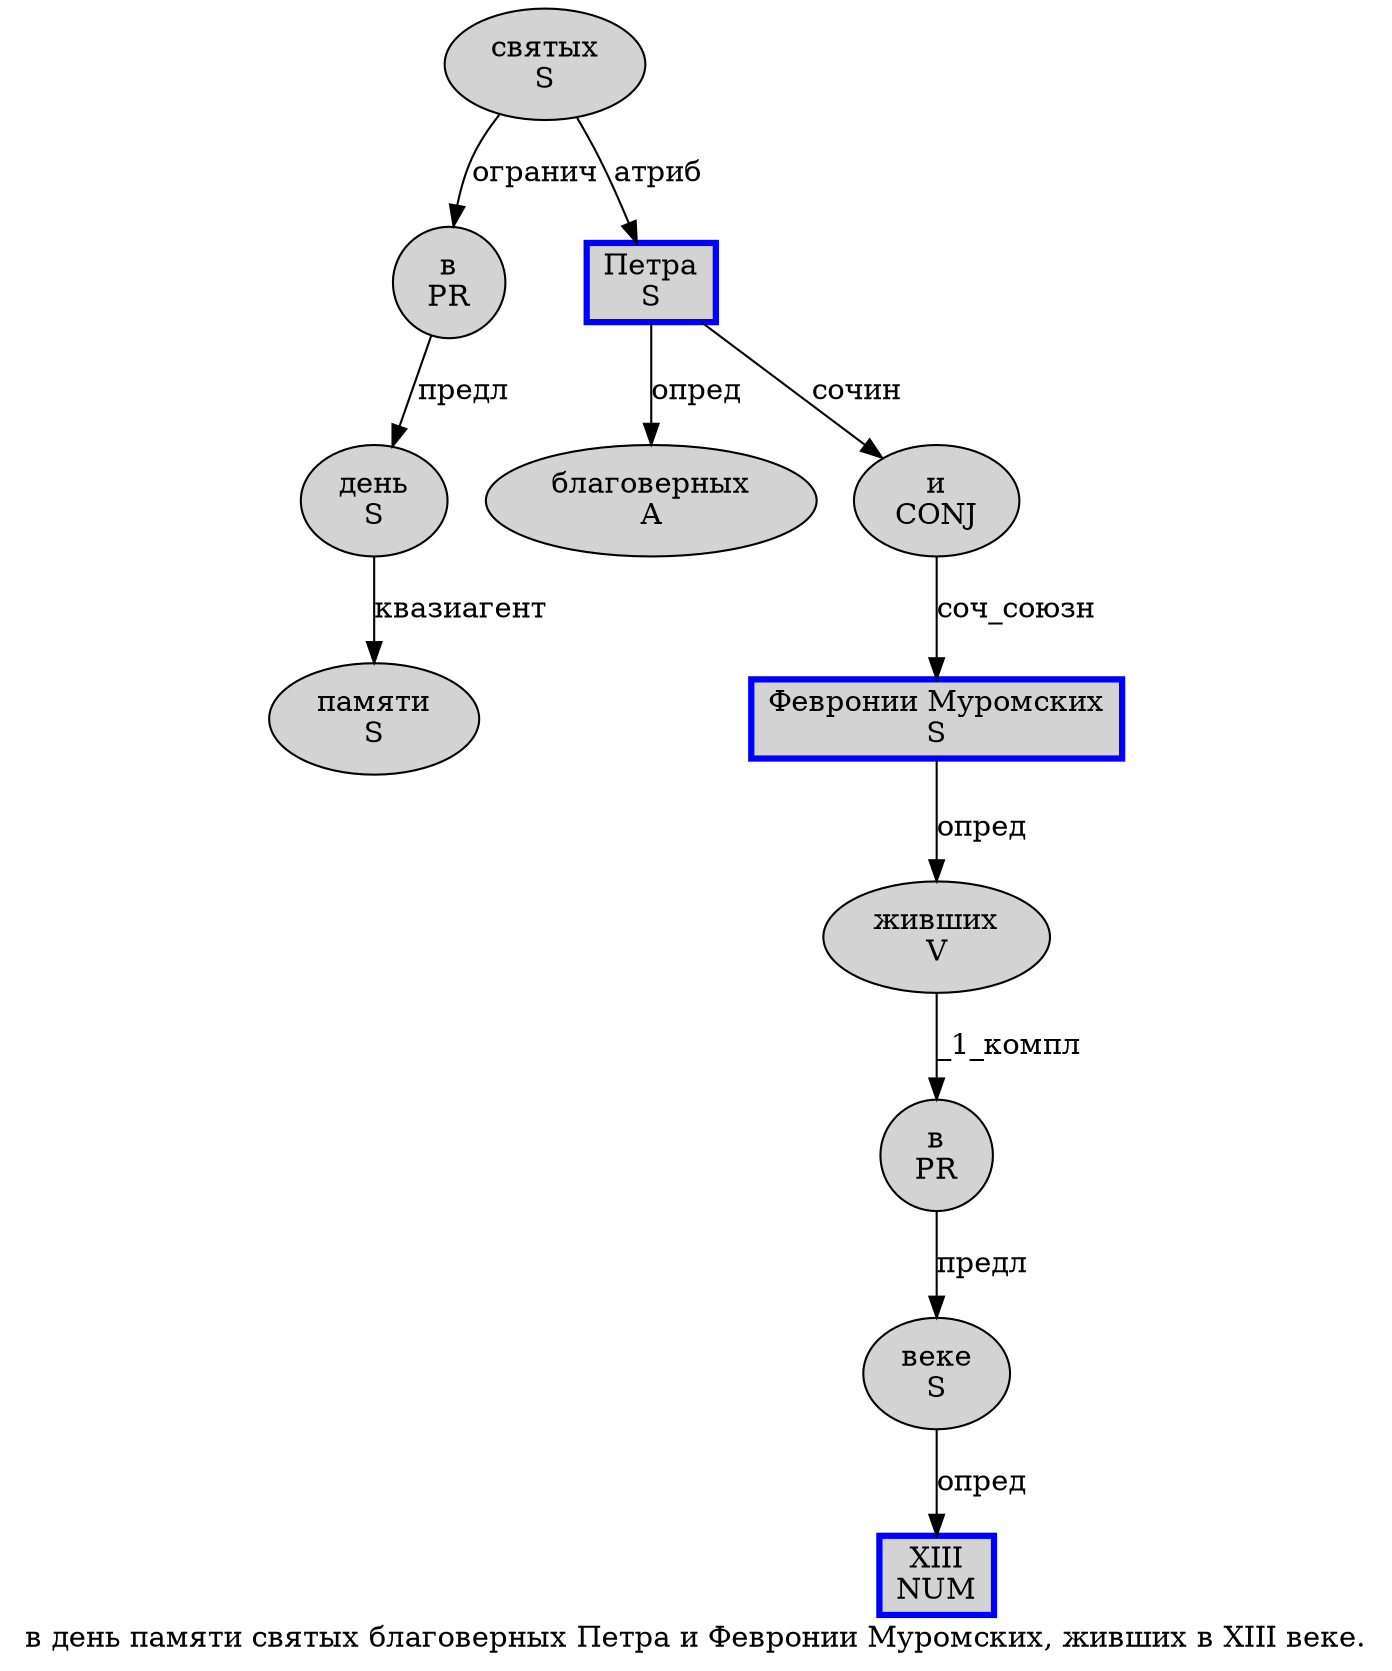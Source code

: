 digraph SENTENCE_1511 {
	graph [label="в день памяти святых благоверных Петра и Февронии Муромских, живших в XIII веке."]
	node [style=filled]
		0 [label="в
PR" color="" fillcolor=lightgray penwidth=1 shape=ellipse]
		1 [label="день
S" color="" fillcolor=lightgray penwidth=1 shape=ellipse]
		2 [label="памяти
S" color="" fillcolor=lightgray penwidth=1 shape=ellipse]
		3 [label="святых
S" color="" fillcolor=lightgray penwidth=1 shape=ellipse]
		4 [label="благоверных
A" color="" fillcolor=lightgray penwidth=1 shape=ellipse]
		5 [label="Петра
S" color=blue fillcolor=lightgray penwidth=3 shape=box]
		6 [label="и
CONJ" color="" fillcolor=lightgray penwidth=1 shape=ellipse]
		7 [label="Февронии Муромских
S" color=blue fillcolor=lightgray penwidth=3 shape=box]
		9 [label="живших
V" color="" fillcolor=lightgray penwidth=1 shape=ellipse]
		10 [label="в
PR" color="" fillcolor=lightgray penwidth=1 shape=ellipse]
		11 [label="XIII
NUM" color=blue fillcolor=lightgray penwidth=3 shape=box]
		12 [label="веке
S" color="" fillcolor=lightgray penwidth=1 shape=ellipse]
			12 -> 11 [label="опред"]
			3 -> 0 [label="огранич"]
			3 -> 5 [label="атриб"]
			6 -> 7 [label="соч_союзн"]
			0 -> 1 [label="предл"]
			9 -> 10 [label="_1_компл"]
			1 -> 2 [label="квазиагент"]
			10 -> 12 [label="предл"]
			7 -> 9 [label="опред"]
			5 -> 4 [label="опред"]
			5 -> 6 [label="сочин"]
}